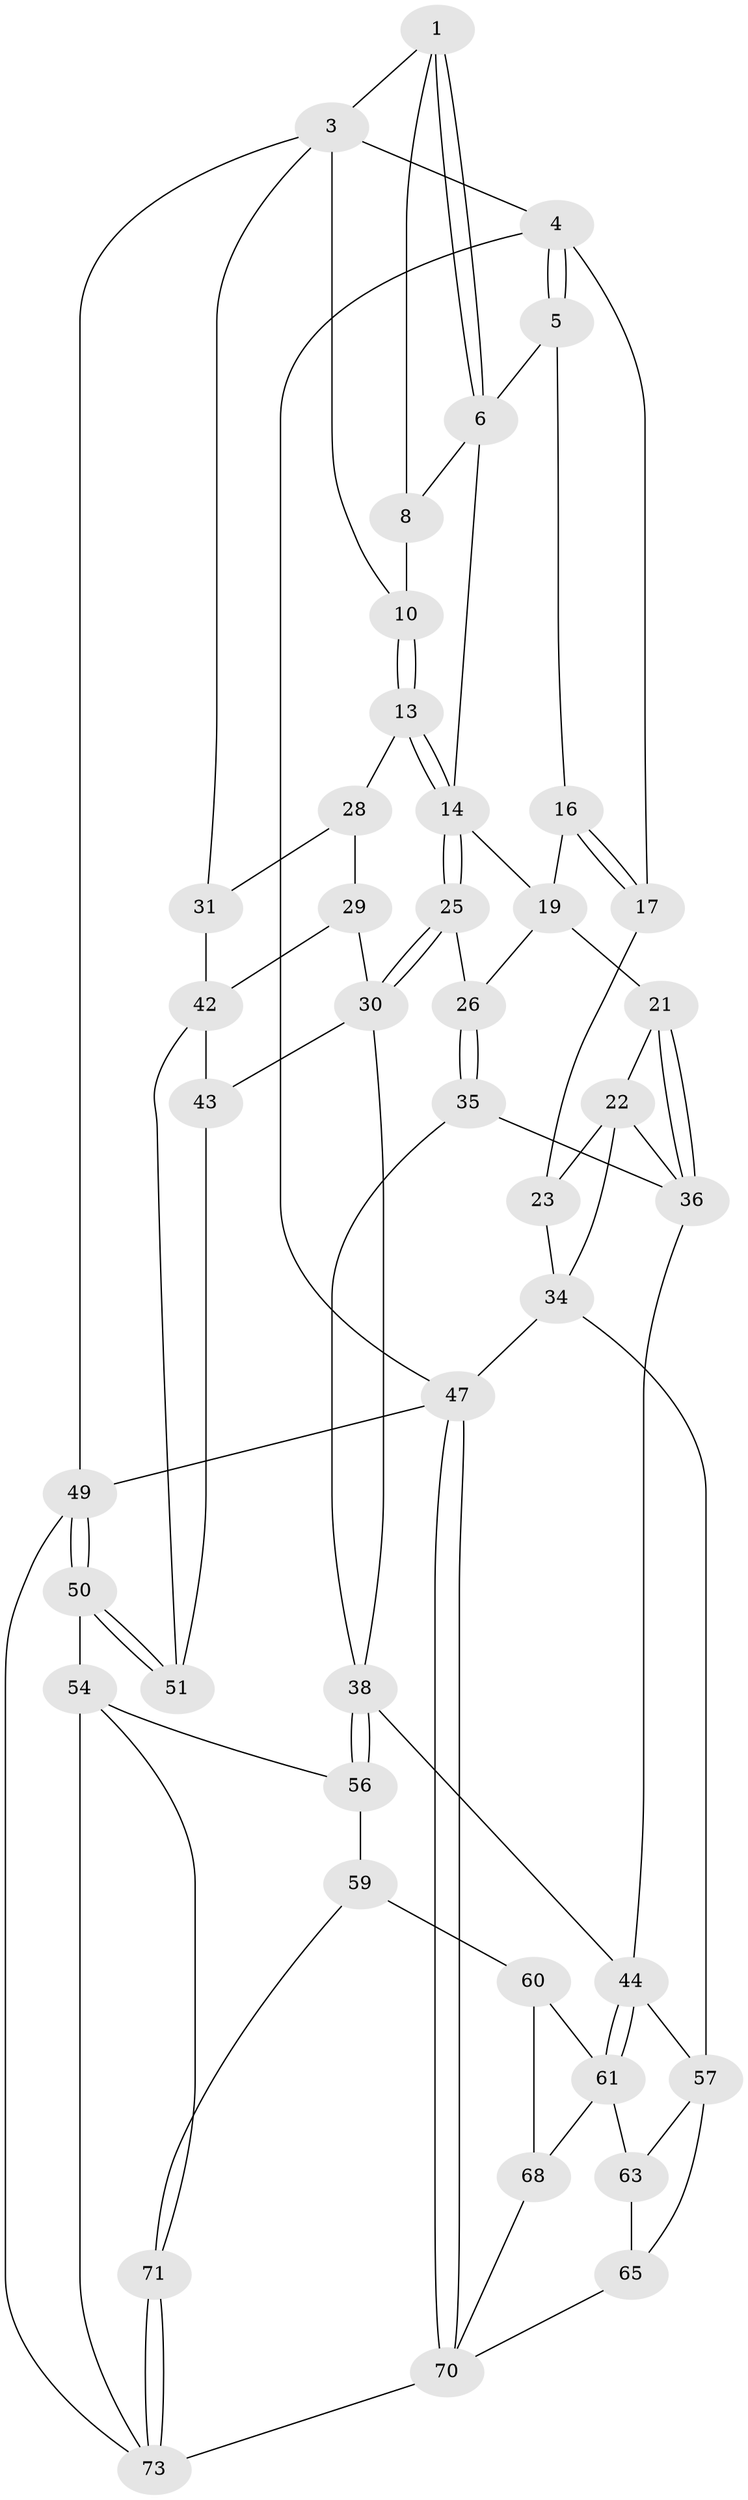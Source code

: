 // Generated by graph-tools (version 1.1) at 2025/24/03/03/25 07:24:32]
// undirected, 44 vertices, 91 edges
graph export_dot {
graph [start="1"]
  node [color=gray90,style=filled];
  1 [pos="+0.5719244305956018+0",super="+2"];
  3 [pos="+1+0",super="+12"];
  4 [pos="+0+0"];
  5 [pos="+0.25388678836453327+0",super="+7"];
  6 [pos="+0.4336933353902288+0.07709827401474292",super="+9"];
  8 [pos="+0.6749421316652083+0"];
  10 [pos="+0.7829623277806164+0.0918429271978091",super="+11"];
  13 [pos="+0.7690142870802792+0.25981713649418864",super="+24"];
  14 [pos="+0.6108497879358948+0.28467409791773896",super="+15"];
  16 [pos="+0.26012183837894814+0.0979302331211883"];
  17 [pos="+0.24337640606606625+0.11735737391801583",super="+18"];
  19 [pos="+0.41845147736578236+0.21396441346916514",super="+20"];
  21 [pos="+0.3259000838885369+0.35629458793567664"];
  22 [pos="+0.2586757954678112+0.3308466109993239",super="+33"];
  23 [pos="+0.23438732211966137+0.2776359914620079",super="+27"];
  25 [pos="+0.6056877182082977+0.3028766330768699"];
  26 [pos="+0.5680935068199968+0.3325428335968572"];
  28 [pos="+0.8640263962903623+0.337395132993907",super="+32"];
  29 [pos="+0.8323564984739552+0.38075487599867797",super="+40"];
  30 [pos="+0.7178997493587773+0.467875322581124",super="+37"];
  31 [pos="+1+0.4275661710098398"];
  34 [pos="+0+0.49299304834008006",super="+46"];
  35 [pos="+0.4501657043493813+0.4777243606642753"];
  36 [pos="+0.4252126683539078+0.4726190899230804",super="+41"];
  38 [pos="+0.5769494822405217+0.6181309986258946",super="+39"];
  42 [pos="+0.8874701926062631+0.5707635629043782",super="+48"];
  43 [pos="+0.8288485891359167+0.5966248371577122"];
  44 [pos="+0.3458191370515332+0.7130055294509118",super="+45"];
  47 [pos="+0+1"];
  49 [pos="+1+1"];
  50 [pos="+1+1",super="+53"];
  51 [pos="+1+0.6996176195266174",super="+52"];
  54 [pos="+0.7901975969802696+0.8584403427249665",super="+55"];
  56 [pos="+0.5962665395354269+0.7524903038837892"];
  57 [pos="+0.19854819237237298+0.6965266860007355",super="+58"];
  59 [pos="+0.4753315015724895+0.7911461892733673",super="+69"];
  60 [pos="+0.40691387219596487+0.7927353816187569",super="+67"];
  61 [pos="+0.35906733329800783+0.7632257715499364",super="+62"];
  63 [pos="+0.22516291816650627+0.8462981178786192",super="+64"];
  65 [pos="+0.09771192333858428+0.7863388132812258",super="+66"];
  68 [pos="+0.35655518369761785+0.965513335004677"];
  70 [pos="+0+1",super="+72"];
  71 [pos="+0.5331821694655128+0.9349797411424733"];
  73 [pos="+0.5656654627720947+1",super="+74"];
  1 -- 6;
  1 -- 6;
  1 -- 8;
  1 -- 3;
  3 -- 4;
  3 -- 49;
  3 -- 10;
  3 -- 31;
  4 -- 5;
  4 -- 5;
  4 -- 47;
  4 -- 17;
  5 -- 16;
  5 -- 6;
  6 -- 8;
  6 -- 14;
  8 -- 10;
  10 -- 13 [weight=2];
  10 -- 13;
  13 -- 14;
  13 -- 14;
  13 -- 28;
  14 -- 25;
  14 -- 25;
  14 -- 19;
  16 -- 17;
  16 -- 17;
  16 -- 19;
  17 -- 23 [weight=2];
  19 -- 26;
  19 -- 21;
  21 -- 22;
  21 -- 36;
  21 -- 36;
  22 -- 23;
  22 -- 34;
  22 -- 36;
  23 -- 34;
  25 -- 26;
  25 -- 30;
  25 -- 30;
  26 -- 35;
  26 -- 35;
  28 -- 29 [weight=2];
  28 -- 31;
  29 -- 30;
  29 -- 42;
  30 -- 38;
  30 -- 43;
  31 -- 42;
  34 -- 47;
  34 -- 57;
  35 -- 36;
  35 -- 38;
  36 -- 44;
  38 -- 56;
  38 -- 56;
  38 -- 44;
  42 -- 43;
  42 -- 51;
  43 -- 51;
  44 -- 61;
  44 -- 61;
  44 -- 57;
  47 -- 70;
  47 -- 70;
  47 -- 49;
  49 -- 50;
  49 -- 50;
  49 -- 73;
  50 -- 51 [weight=2];
  50 -- 51;
  50 -- 54;
  54 -- 56;
  54 -- 71;
  54 -- 73;
  56 -- 59;
  57 -- 63;
  57 -- 65;
  59 -- 60 [weight=2];
  59 -- 71;
  60 -- 61;
  60 -- 68;
  61 -- 68;
  61 -- 63;
  63 -- 65 [weight=2];
  65 -- 70;
  68 -- 70;
  70 -- 73;
  71 -- 73;
  71 -- 73;
}
